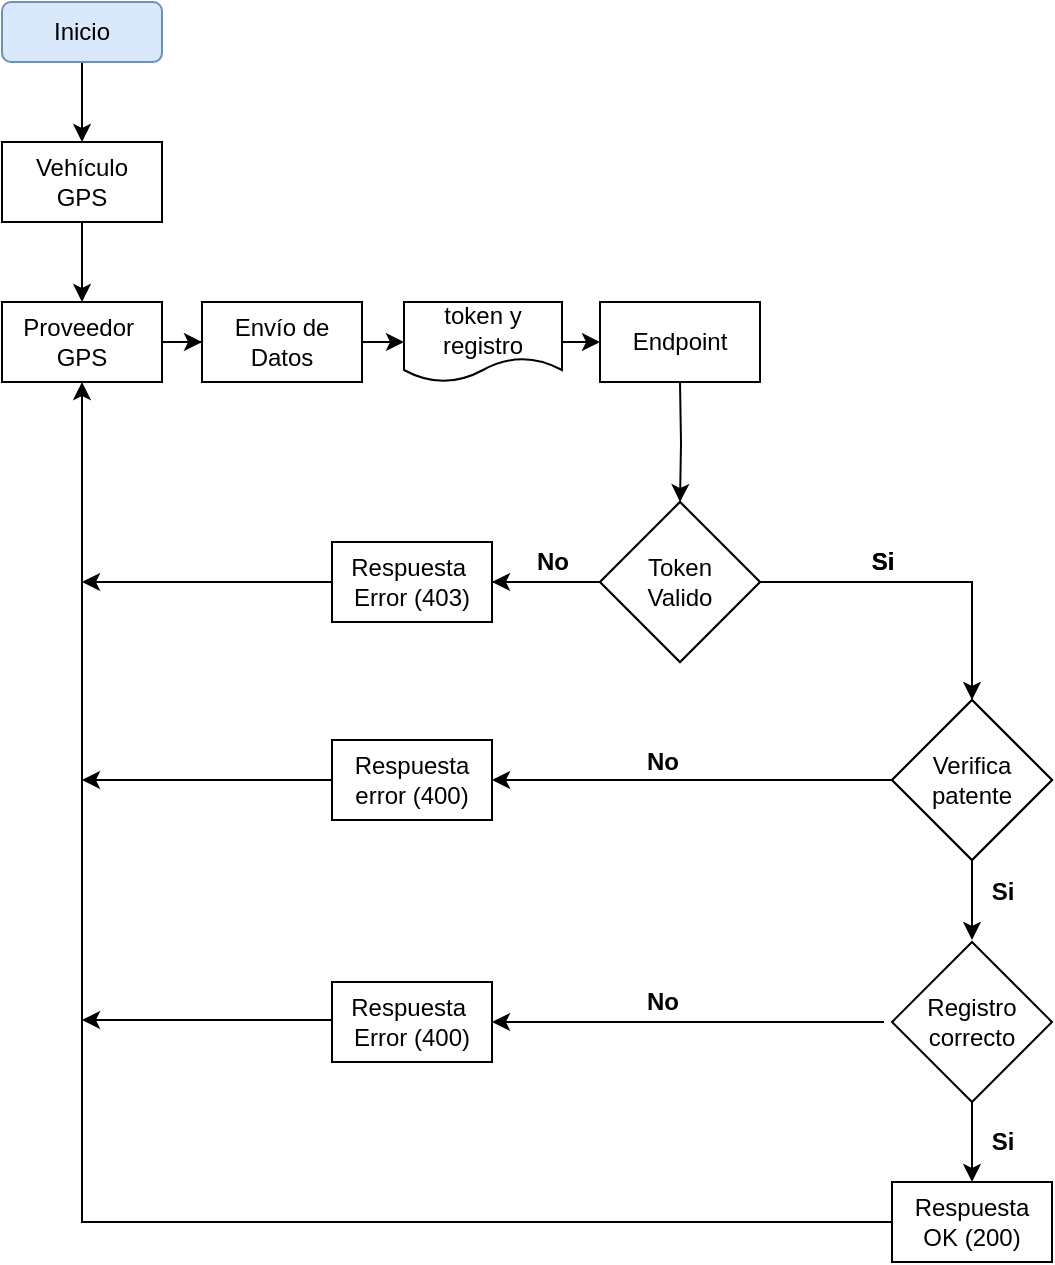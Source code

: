 <mxfile version="17.4.4" type="github">
  <diagram id="ggKhiA-MEm7EH-LAjlCG" name="Page-1">
    <mxGraphModel dx="1422" dy="786" grid="1" gridSize="10" guides="1" tooltips="1" connect="1" arrows="1" fold="1" page="1" pageScale="1" pageWidth="827" pageHeight="1169" math="0" shadow="0">
      <root>
        <mxCell id="0" />
        <mxCell id="1" parent="0" />
        <mxCell id="SpZ6nx0x9VD4QV0NILSI-11" value="" style="edgeStyle=orthogonalEdgeStyle;rounded=0;orthogonalLoop=1;jettySize=auto;html=1;" parent="1" source="SpZ6nx0x9VD4QV0NILSI-1" target="SpZ6nx0x9VD4QV0NILSI-10" edge="1">
          <mxGeometry relative="1" as="geometry" />
        </mxCell>
        <mxCell id="SpZ6nx0x9VD4QV0NILSI-1" value="Inicio" style="rounded=1;whiteSpace=wrap;html=1;fillColor=#dae8fc;strokeColor=#6c8ebf;" parent="1" vertex="1">
          <mxGeometry x="180" y="140" width="80" height="30" as="geometry" />
        </mxCell>
        <mxCell id="SpZ6nx0x9VD4QV0NILSI-13" value="" style="edgeStyle=orthogonalEdgeStyle;rounded=0;orthogonalLoop=1;jettySize=auto;html=1;" parent="1" source="SpZ6nx0x9VD4QV0NILSI-10" target="SpZ6nx0x9VD4QV0NILSI-12" edge="1">
          <mxGeometry relative="1" as="geometry" />
        </mxCell>
        <mxCell id="SpZ6nx0x9VD4QV0NILSI-10" value="Vehículo&lt;br&gt;GPS" style="rounded=0;whiteSpace=wrap;html=1;" parent="1" vertex="1">
          <mxGeometry x="180" y="210" width="80" height="40" as="geometry" />
        </mxCell>
        <mxCell id="SpZ6nx0x9VD4QV0NILSI-58" value="" style="edgeStyle=orthogonalEdgeStyle;rounded=0;orthogonalLoop=1;jettySize=auto;html=1;" parent="1" source="SpZ6nx0x9VD4QV0NILSI-12" target="SpZ6nx0x9VD4QV0NILSI-57" edge="1">
          <mxGeometry relative="1" as="geometry" />
        </mxCell>
        <mxCell id="SpZ6nx0x9VD4QV0NILSI-12" value="Proveedor&amp;nbsp;&lt;br&gt;GPS" style="rounded=0;whiteSpace=wrap;html=1;" parent="1" vertex="1">
          <mxGeometry x="180" y="290" width="80" height="40" as="geometry" />
        </mxCell>
        <mxCell id="SpZ6nx0x9VD4QV0NILSI-19" value="" style="edgeStyle=orthogonalEdgeStyle;rounded=0;orthogonalLoop=1;jettySize=auto;html=1;" parent="1" target="SpZ6nx0x9VD4QV0NILSI-18" edge="1">
          <mxGeometry relative="1" as="geometry">
            <mxPoint x="519" y="330" as="sourcePoint" />
          </mxGeometry>
        </mxCell>
        <mxCell id="SpZ6nx0x9VD4QV0NILSI-15" value="Endpoint" style="rounded=0;whiteSpace=wrap;html=1;" parent="1" vertex="1">
          <mxGeometry x="479" y="290" width="80" height="40" as="geometry" />
        </mxCell>
        <mxCell id="SpZ6nx0x9VD4QV0NILSI-24" value="" style="edgeStyle=orthogonalEdgeStyle;rounded=0;orthogonalLoop=1;jettySize=auto;html=1;entryX=0.5;entryY=0;entryDx=0;entryDy=0;" parent="1" source="SpZ6nx0x9VD4QV0NILSI-18" target="SpZ6nx0x9VD4QV0NILSI-38" edge="1">
          <mxGeometry relative="1" as="geometry">
            <mxPoint x="665" y="450" as="targetPoint" />
            <Array as="points">
              <mxPoint x="665" y="430" />
            </Array>
          </mxGeometry>
        </mxCell>
        <mxCell id="SpZ6nx0x9VD4QV0NILSI-18" value="¿Token &lt;br&gt;Valido?" style="rhombus;whiteSpace=wrap;html=1;rounded=0;" parent="1" vertex="1">
          <mxGeometry x="479" y="390" width="80" height="80" as="geometry" />
        </mxCell>
        <mxCell id="SpZ6nx0x9VD4QV0NILSI-25" value="Si" style="text;html=1;resizable=0;autosize=1;align=center;verticalAlign=middle;points=[];fillColor=none;strokeColor=none;rounded=0;fontStyle=1" parent="1" vertex="1">
          <mxGeometry x="605" y="410" width="30" height="20" as="geometry" />
        </mxCell>
        <mxCell id="SpZ6nx0x9VD4QV0NILSI-28" value="" style="edgeStyle=orthogonalEdgeStyle;rounded=0;orthogonalLoop=1;jettySize=auto;html=1;" parent="1" source="SpZ6nx0x9VD4QV0NILSI-26" edge="1">
          <mxGeometry relative="1" as="geometry">
            <mxPoint x="665" y="609" as="targetPoint" />
          </mxGeometry>
        </mxCell>
        <mxCell id="SpZ6nx0x9VD4QV0NILSI-26" value="¿Datos &lt;br&gt;OK?" style="rhombus;whiteSpace=wrap;html=1;rounded=0;" parent="1" vertex="1">
          <mxGeometry x="625" y="489" width="80" height="80" as="geometry" />
        </mxCell>
        <mxCell id="SpZ6nx0x9VD4QV0NILSI-30" value="" style="edgeStyle=orthogonalEdgeStyle;rounded=0;orthogonalLoop=1;jettySize=auto;html=1;" parent="1" edge="1">
          <mxGeometry relative="1" as="geometry">
            <mxPoint x="665" y="649" as="sourcePoint" />
            <mxPoint x="665" y="730" as="targetPoint" />
          </mxGeometry>
        </mxCell>
        <mxCell id="SpZ6nx0x9VD4QV0NILSI-29" value="Respuesta OK (200)" style="whiteSpace=wrap;html=1;rounded=0;" parent="1" vertex="1">
          <mxGeometry x="625" y="730" width="80" height="40" as="geometry" />
        </mxCell>
        <mxCell id="SpZ6nx0x9VD4QV0NILSI-31" value="Si" style="text;html=1;resizable=0;autosize=1;align=center;verticalAlign=middle;points=[];fillColor=none;strokeColor=none;rounded=0;fontStyle=1" parent="1" vertex="1">
          <mxGeometry x="665" y="575" width="30" height="20" as="geometry" />
        </mxCell>
        <mxCell id="SpZ6nx0x9VD4QV0NILSI-32" value="Token &lt;br&gt;Valido" style="rhombus;whiteSpace=wrap;html=1;rounded=0;" parent="1" vertex="1">
          <mxGeometry x="479" y="390" width="80" height="80" as="geometry" />
        </mxCell>
        <mxCell id="SpZ6nx0x9VD4QV0NILSI-34" value="Si" style="text;html=1;resizable=0;autosize=1;align=center;verticalAlign=middle;points=[];fillColor=none;strokeColor=none;rounded=0;fontStyle=1" parent="1" vertex="1">
          <mxGeometry x="605" y="410" width="30" height="20" as="geometry" />
        </mxCell>
        <mxCell id="SpZ6nx0x9VD4QV0NILSI-35" value="" style="edgeStyle=orthogonalEdgeStyle;rounded=0;orthogonalLoop=1;jettySize=auto;html=1;" parent="1" source="SpZ6nx0x9VD4QV0NILSI-32" target="SpZ6nx0x9VD4QV0NILSI-36" edge="1">
          <mxGeometry relative="1" as="geometry">
            <Array as="points">
              <mxPoint x="385" y="430" />
            </Array>
          </mxGeometry>
        </mxCell>
        <mxCell id="SpZ6nx0x9VD4QV0NILSI-37" value="No" style="text;html=1;resizable=0;autosize=1;align=center;verticalAlign=middle;points=[];fillColor=none;strokeColor=none;rounded=0;fontStyle=1" parent="1" vertex="1">
          <mxGeometry x="440" y="410" width="30" height="20" as="geometry" />
        </mxCell>
        <mxCell id="PIzBLLXtciv9IABtHFGu-5" value="" style="edgeStyle=orthogonalEdgeStyle;rounded=0;orthogonalLoop=1;jettySize=auto;html=1;entryX=0;entryY=0.5;entryDx=0;entryDy=0;" edge="1" parent="1" source="SpZ6nx0x9VD4QV0NILSI-38" target="SpZ6nx0x9VD4QV0NILSI-20">
          <mxGeometry relative="1" as="geometry" />
        </mxCell>
        <mxCell id="SpZ6nx0x9VD4QV0NILSI-38" value="Verifica patente" style="rhombus;whiteSpace=wrap;html=1;rounded=0;" parent="1" vertex="1">
          <mxGeometry x="625" y="489" width="80" height="80" as="geometry" />
        </mxCell>
        <mxCell id="SpZ6nx0x9VD4QV0NILSI-42" value="No" style="text;html=1;resizable=0;autosize=1;align=center;verticalAlign=middle;points=[];fillColor=none;strokeColor=none;rounded=0;fontStyle=1" parent="1" vertex="1">
          <mxGeometry x="495" y="510" width="30" height="20" as="geometry" />
        </mxCell>
        <mxCell id="SpZ6nx0x9VD4QV0NILSI-49" value="" style="endArrow=classic;html=1;rounded=0;entryX=0.5;entryY=1;entryDx=0;entryDy=0;exitX=0;exitY=0.5;exitDx=0;exitDy=0;" parent="1" source="SpZ6nx0x9VD4QV0NILSI-29" target="SpZ6nx0x9VD4QV0NILSI-12" edge="1">
          <mxGeometry width="50" height="50" relative="1" as="geometry">
            <mxPoint x="425" y="520" as="sourcePoint" />
            <mxPoint x="264" y="330" as="targetPoint" />
            <Array as="points">
              <mxPoint x="220" y="750" />
              <mxPoint x="220" y="500" />
            </Array>
          </mxGeometry>
        </mxCell>
        <mxCell id="SpZ6nx0x9VD4QV0NILSI-54" value="" style="edgeStyle=orthogonalEdgeStyle;rounded=0;orthogonalLoop=1;jettySize=auto;html=1;" parent="1" edge="1">
          <mxGeometry relative="1" as="geometry">
            <mxPoint x="436" y="310" as="sourcePoint" />
            <mxPoint x="479" y="310" as="targetPoint" />
          </mxGeometry>
        </mxCell>
        <mxCell id="SpZ6nx0x9VD4QV0NILSI-52" value="token y registro" style="shape=document;whiteSpace=wrap;html=1;boundedLbl=1;" parent="1" vertex="1">
          <mxGeometry x="381" y="290" width="79" height="40" as="geometry" />
        </mxCell>
        <mxCell id="SpZ6nx0x9VD4QV0NILSI-60" value="" style="edgeStyle=orthogonalEdgeStyle;rounded=0;orthogonalLoop=1;jettySize=auto;html=1;" parent="1" source="SpZ6nx0x9VD4QV0NILSI-57" target="SpZ6nx0x9VD4QV0NILSI-52" edge="1">
          <mxGeometry relative="1" as="geometry" />
        </mxCell>
        <mxCell id="SpZ6nx0x9VD4QV0NILSI-57" value="Envío de Datos" style="rounded=0;whiteSpace=wrap;html=1;" parent="1" vertex="1">
          <mxGeometry x="280" y="290" width="80" height="40" as="geometry" />
        </mxCell>
        <mxCell id="SpZ6nx0x9VD4QV0NILSI-61" value="Registro correcto" style="rhombus;whiteSpace=wrap;html=1;rounded=0;" parent="1" vertex="1">
          <mxGeometry x="625" y="610" width="80" height="80" as="geometry" />
        </mxCell>
        <mxCell id="SpZ6nx0x9VD4QV0NILSI-62" value="Si" style="text;html=1;resizable=0;autosize=1;align=center;verticalAlign=middle;points=[];fillColor=none;strokeColor=none;rounded=0;fontStyle=1" parent="1" vertex="1">
          <mxGeometry x="665" y="700" width="30" height="20" as="geometry" />
        </mxCell>
        <mxCell id="SpZ6nx0x9VD4QV0NILSI-63" value="" style="endArrow=classic;html=1;rounded=0;exitX=0;exitY=0.5;exitDx=0;exitDy=0;entryX=1;entryY=0.5;entryDx=0;entryDy=0;" parent="1" edge="1" target="PIzBLLXtciv9IABtHFGu-1">
          <mxGeometry width="50" height="50" relative="1" as="geometry">
            <mxPoint x="621" y="650" as="sourcePoint" />
            <mxPoint x="420" y="650" as="targetPoint" />
            <Array as="points">
              <mxPoint x="510" y="650" />
            </Array>
          </mxGeometry>
        </mxCell>
        <mxCell id="SpZ6nx0x9VD4QV0NILSI-64" value="No" style="text;html=1;resizable=0;autosize=1;align=center;verticalAlign=middle;points=[];fillColor=none;strokeColor=none;rounded=0;fontStyle=1" parent="1" vertex="1">
          <mxGeometry x="495" y="630" width="30" height="20" as="geometry" />
        </mxCell>
        <mxCell id="PIzBLLXtciv9IABtHFGu-1" value="Respuesta&amp;nbsp;&lt;br&gt;Error (400)" style="whiteSpace=wrap;html=1;rounded=0;" vertex="1" parent="1">
          <mxGeometry x="345" y="630" width="80" height="40" as="geometry" />
        </mxCell>
        <mxCell id="PIzBLLXtciv9IABtHFGu-2" value="" style="edgeStyle=orthogonalEdgeStyle;rounded=0;orthogonalLoop=1;jettySize=auto;html=1;" edge="1" parent="1">
          <mxGeometry relative="1" as="geometry">
            <mxPoint x="220" y="649" as="targetPoint" />
            <mxPoint x="345" y="649" as="sourcePoint" />
          </mxGeometry>
        </mxCell>
        <mxCell id="SpZ6nx0x9VD4QV0NILSI-36" value="Respuesta&amp;nbsp;&lt;br&gt;Error (403)" style="whiteSpace=wrap;html=1;rounded=0;" parent="1" vertex="1">
          <mxGeometry x="345" y="410" width="80" height="40" as="geometry" />
        </mxCell>
        <mxCell id="PIzBLLXtciv9IABtHFGu-3" value="" style="edgeStyle=orthogonalEdgeStyle;rounded=0;orthogonalLoop=1;jettySize=auto;html=1;endArrow=none;" edge="1" parent="1" source="SpZ6nx0x9VD4QV0NILSI-18" target="SpZ6nx0x9VD4QV0NILSI-36">
          <mxGeometry relative="1" as="geometry">
            <Array as="points" />
            <mxPoint x="479" y="430" as="sourcePoint" />
            <mxPoint x="385" y="450" as="targetPoint" />
          </mxGeometry>
        </mxCell>
        <mxCell id="SpZ6nx0x9VD4QV0NILSI-20" value="Respuesta error (400)" style="whiteSpace=wrap;html=1;rounded=0;direction=west;" parent="1" vertex="1">
          <mxGeometry x="345" y="509" width="80" height="40" as="geometry" />
        </mxCell>
        <mxCell id="PIzBLLXtciv9IABtHFGu-6" value="" style="endArrow=classic;html=1;rounded=0;exitX=1;exitY=0.5;exitDx=0;exitDy=0;" edge="1" parent="1" source="SpZ6nx0x9VD4QV0NILSI-20">
          <mxGeometry width="50" height="50" relative="1" as="geometry">
            <mxPoint x="700" y="430" as="sourcePoint" />
            <mxPoint x="220" y="529" as="targetPoint" />
          </mxGeometry>
        </mxCell>
        <mxCell id="PIzBLLXtciv9IABtHFGu-7" value="" style="endArrow=classic;html=1;rounded=0;exitX=1;exitY=0.5;exitDx=0;exitDy=0;" edge="1" parent="1">
          <mxGeometry width="50" height="50" relative="1" as="geometry">
            <mxPoint x="345" y="430" as="sourcePoint" />
            <mxPoint x="220" y="430" as="targetPoint" />
          </mxGeometry>
        </mxCell>
      </root>
    </mxGraphModel>
  </diagram>
</mxfile>
